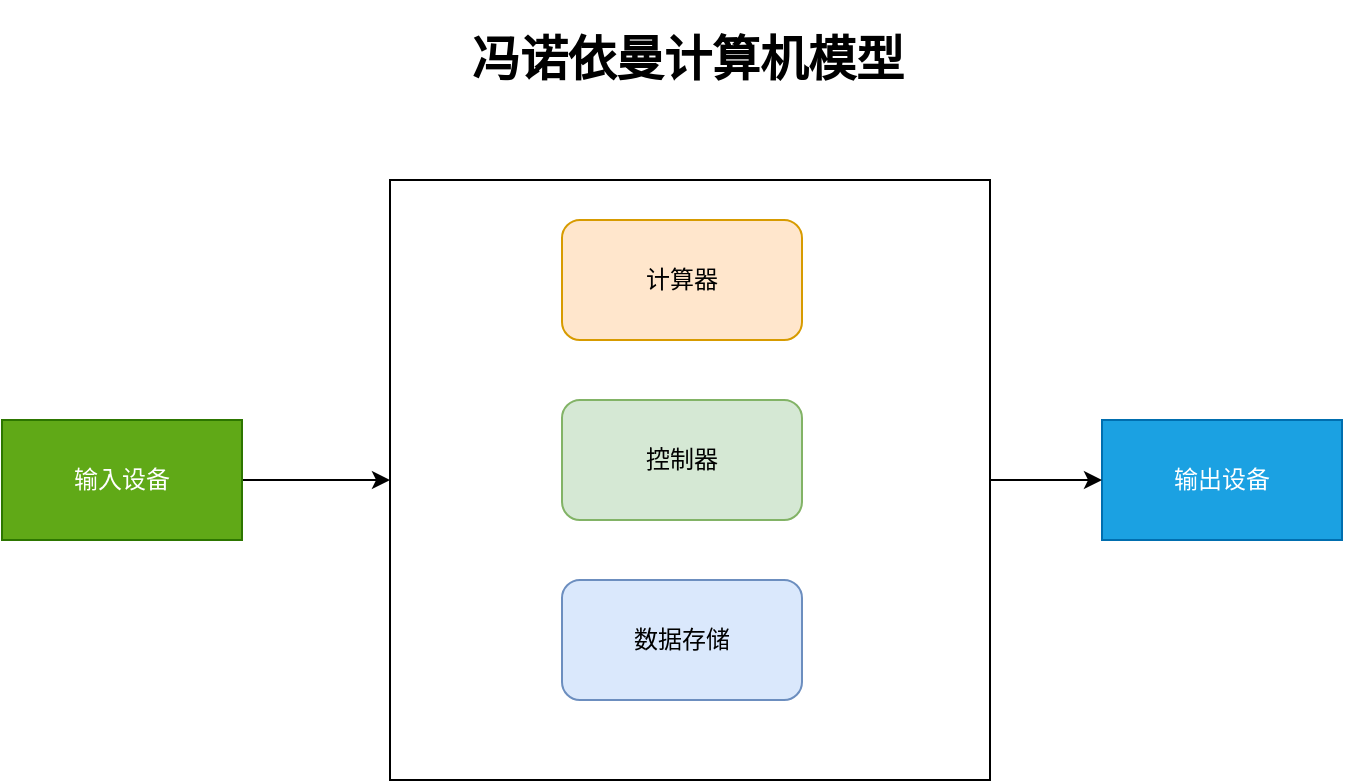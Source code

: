 <mxfile version="14.9.2" type="github">
  <diagram id="t_GZdr5Ij-cKqC2EdJUr" name="Page-1">
    <mxGraphModel dx="946" dy="614" grid="1" gridSize="10" guides="1" tooltips="1" connect="1" arrows="1" fold="1" page="1" pageScale="1" pageWidth="827" pageHeight="1169" math="0" shadow="0">
      <root>
        <mxCell id="0" />
        <mxCell id="1" parent="0" />
        <mxCell id="ojWQmabh56fRykDwNNOG-7" value="" style="edgeStyle=orthogonalEdgeStyle;rounded=0;orthogonalLoop=1;jettySize=auto;html=1;" parent="1" source="ojWQmabh56fRykDwNNOG-1" target="ojWQmabh56fRykDwNNOG-3" edge="1">
          <mxGeometry relative="1" as="geometry" />
        </mxCell>
        <mxCell id="ojWQmabh56fRykDwNNOG-1" value="输入设备" style="rounded=0;whiteSpace=wrap;html=1;fillColor=#60a917;strokeColor=#2D7600;fontColor=#ffffff;" parent="1" vertex="1">
          <mxGeometry x="70" y="210" width="120" height="60" as="geometry" />
        </mxCell>
        <mxCell id="ojWQmabh56fRykDwNNOG-2" value="输出设备" style="rounded=0;whiteSpace=wrap;html=1;fillColor=#1ba1e2;strokeColor=#006EAF;fontColor=#ffffff;" parent="1" vertex="1">
          <mxGeometry x="620" y="210" width="120" height="60" as="geometry" />
        </mxCell>
        <mxCell id="ojWQmabh56fRykDwNNOG-8" value="" style="edgeStyle=orthogonalEdgeStyle;rounded=0;orthogonalLoop=1;jettySize=auto;html=1;" parent="1" source="ojWQmabh56fRykDwNNOG-3" target="ojWQmabh56fRykDwNNOG-2" edge="1">
          <mxGeometry relative="1" as="geometry" />
        </mxCell>
        <mxCell id="ojWQmabh56fRykDwNNOG-3" value="" style="whiteSpace=wrap;html=1;aspect=fixed;" parent="1" vertex="1">
          <mxGeometry x="264" y="90" width="300" height="300" as="geometry" />
        </mxCell>
        <mxCell id="ojWQmabh56fRykDwNNOG-4" value="计算器" style="rounded=1;whiteSpace=wrap;html=1;fillColor=#ffe6cc;strokeColor=#d79b00;" parent="1" vertex="1">
          <mxGeometry x="350" y="110" width="120" height="60" as="geometry" />
        </mxCell>
        <mxCell id="ojWQmabh56fRykDwNNOG-5" value="控制器" style="rounded=1;whiteSpace=wrap;html=1;fillColor=#d5e8d4;strokeColor=#82b366;" parent="1" vertex="1">
          <mxGeometry x="350" y="200" width="120" height="60" as="geometry" />
        </mxCell>
        <mxCell id="ojWQmabh56fRykDwNNOG-6" value="数据存储" style="rounded=1;whiteSpace=wrap;html=1;fillColor=#dae8fc;strokeColor=#6c8ebf;" parent="1" vertex="1">
          <mxGeometry x="350" y="290" width="120" height="60" as="geometry" />
        </mxCell>
        <mxCell id="ojWQmabh56fRykDwNNOG-9" value="&lt;h1&gt;冯诺依曼计算机模型&lt;/h1&gt;" style="text;html=1;strokeColor=none;fillColor=none;spacing=5;spacingTop=-20;whiteSpace=wrap;overflow=hidden;rounded=0;" parent="1" vertex="1">
          <mxGeometry x="299.5" y="10" width="229" height="120" as="geometry" />
        </mxCell>
      </root>
    </mxGraphModel>
  </diagram>
</mxfile>
